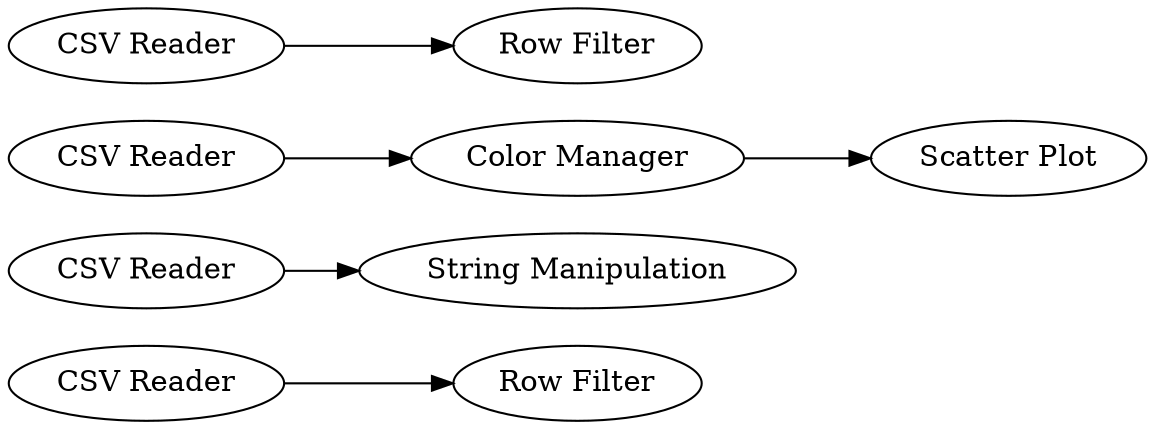 digraph {
	1 [label="CSV Reader"]
	2 [label="CSV Reader"]
	3 [label="CSV Reader"]
	4 [label="CSV Reader"]
	5 [label="Row Filter"]
	6 [label="Color Manager"]
	7 [label="Scatter Plot"]
	8 [label="Row Filter"]
	9 [label="String Manipulation"]
	1 -> 5
	2 -> 9
	3 -> 6
	4 -> 8
	6 -> 7
	rankdir=LR
}
